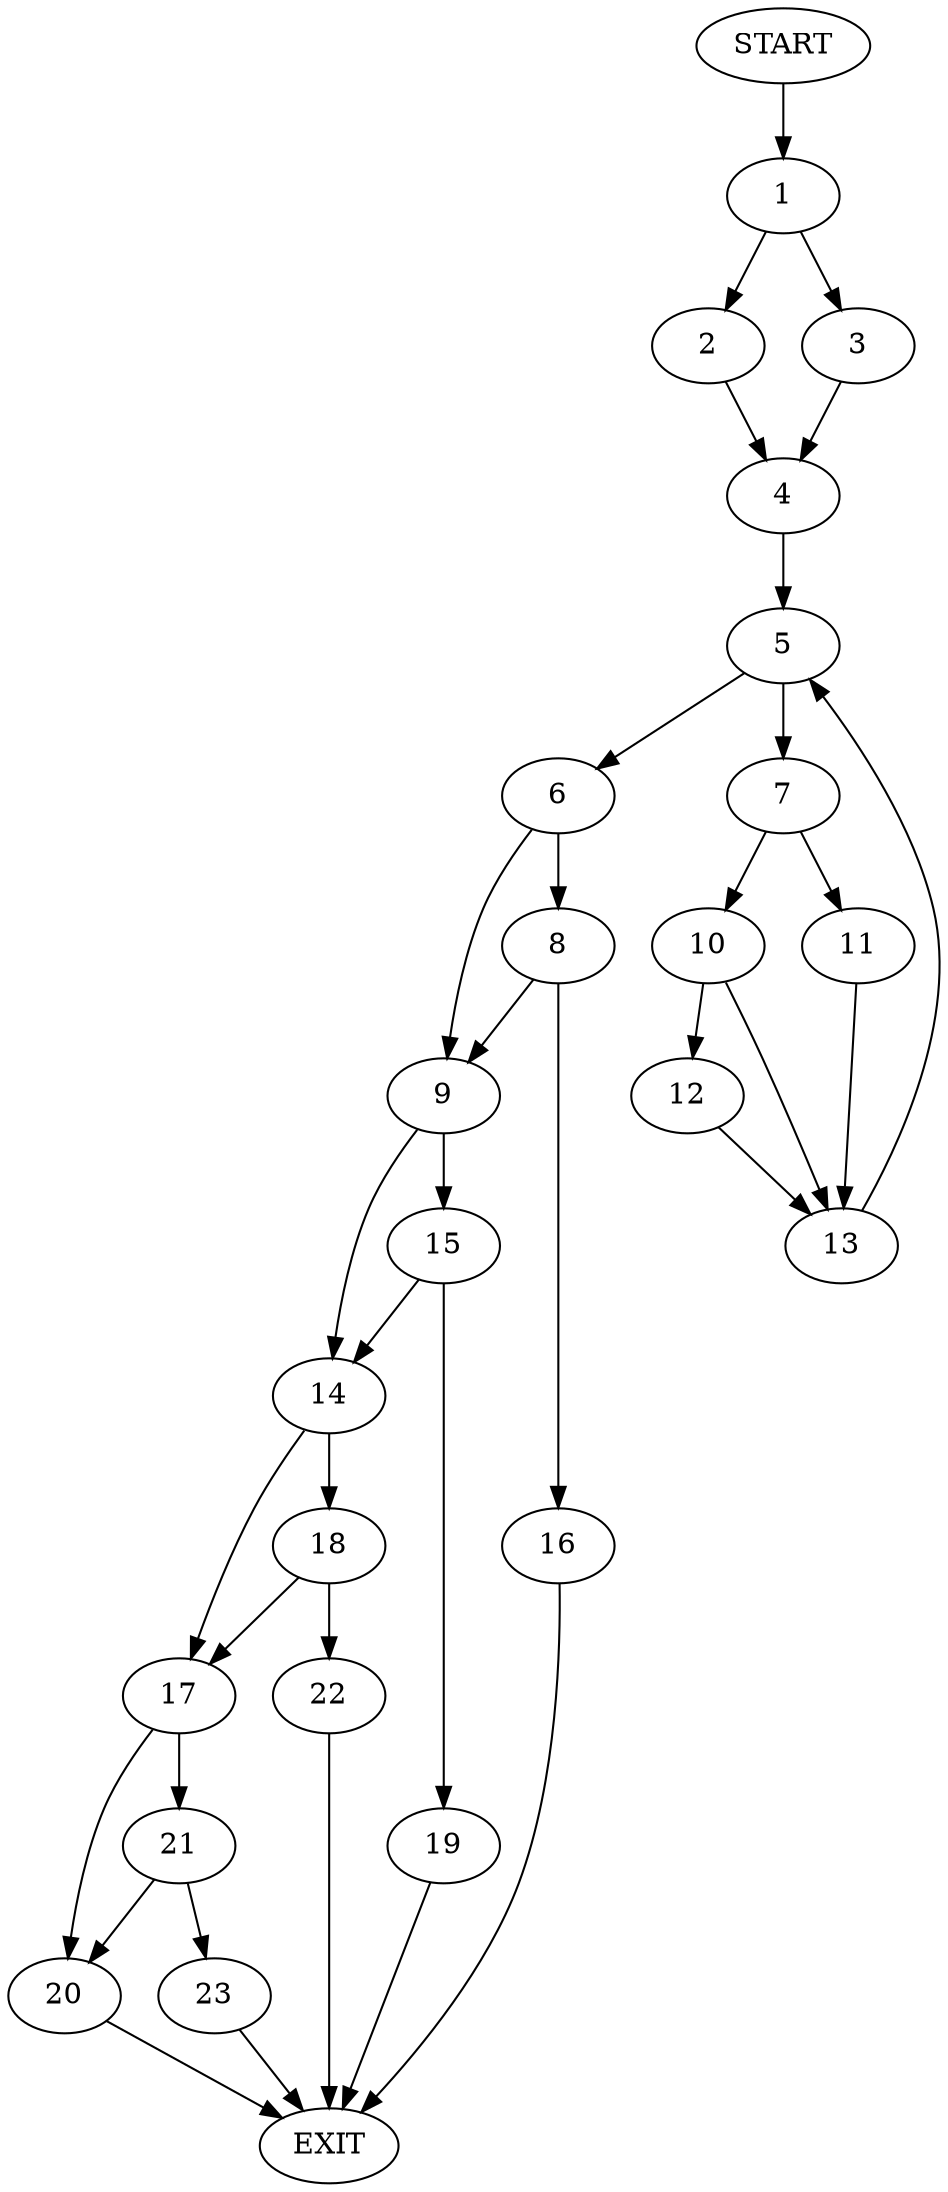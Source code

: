 digraph {
0 [label="START"]
24 [label="EXIT"]
0 -> 1
1 -> 2
1 -> 3
2 -> 4
3 -> 4
4 -> 5
5 -> 6
5 -> 7
6 -> 8
6 -> 9
7 -> 10
7 -> 11
10 -> 12
10 -> 13
11 -> 13
13 -> 5
12 -> 13
9 -> 14
9 -> 15
8 -> 9
8 -> 16
16 -> 24
14 -> 17
14 -> 18
15 -> 14
15 -> 19
19 -> 24
17 -> 20
17 -> 21
18 -> 22
18 -> 17
22 -> 24
21 -> 20
21 -> 23
20 -> 24
23 -> 24
}
